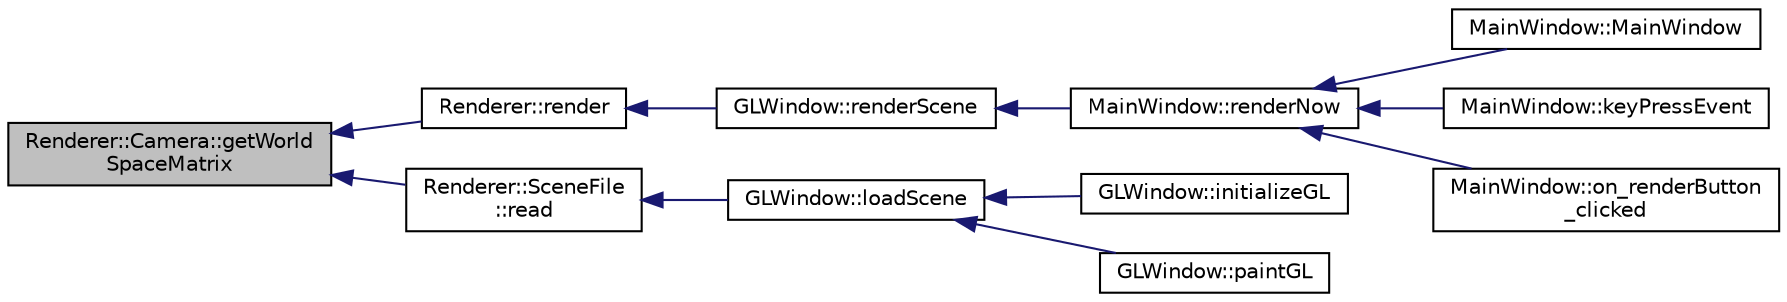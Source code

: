 digraph "Renderer::Camera::getWorldSpaceMatrix"
{
  edge [fontname="Helvetica",fontsize="10",labelfontname="Helvetica",labelfontsize="10"];
  node [fontname="Helvetica",fontsize="10",shape=record];
  rankdir="LR";
  Node1 [label="Renderer::Camera::getWorld\lSpaceMatrix",height=0.2,width=0.4,color="black", fillcolor="grey75", style="filled", fontcolor="black"];
  Node1 -> Node2 [dir="back",color="midnightblue",fontsize="10",style="solid",fontname="Helvetica"];
  Node2 [label="Renderer::render",height=0.2,width=0.4,color="black", fillcolor="white", style="filled",URL="$namespace_renderer.html#ab4e56fa4911b200479ea79e6f43079d0",tooltip="render starts the tracing process, setting up canonical camera space rays and firing them into the sc..."];
  Node2 -> Node3 [dir="back",color="midnightblue",fontsize="10",style="solid",fontname="Helvetica"];
  Node3 [label="GLWindow::renderScene",height=0.2,width=0.4,color="black", fillcolor="white", style="filled",URL="$class_g_l_window.html#afa32b188a2c32efb856380c59f966c50"];
  Node3 -> Node4 [dir="back",color="midnightblue",fontsize="10",style="solid",fontname="Helvetica"];
  Node4 [label="MainWindow::renderNow",height=0.2,width=0.4,color="black", fillcolor="white", style="filled",URL="$class_main_window.html#ab9611cd38a22e0d943734a6f656df484"];
  Node4 -> Node5 [dir="back",color="midnightblue",fontsize="10",style="solid",fontname="Helvetica"];
  Node5 [label="MainWindow::MainWindow",height=0.2,width=0.4,color="black", fillcolor="white", style="filled",URL="$class_main_window.html#a8b244be8b7b7db1b08de2a2acb9409db"];
  Node4 -> Node6 [dir="back",color="midnightblue",fontsize="10",style="solid",fontname="Helvetica"];
  Node6 [label="MainWindow::keyPressEvent",height=0.2,width=0.4,color="black", fillcolor="white", style="filled",URL="$class_main_window.html#a3c2e352934c6318d405c3d2b0e07729c",tooltip="override the keyPressEvent inherited from QObject so we can handle key presses. "];
  Node4 -> Node7 [dir="back",color="midnightblue",fontsize="10",style="solid",fontname="Helvetica"];
  Node7 [label="MainWindow::on_renderButton\l_clicked",height=0.2,width=0.4,color="black", fillcolor="white", style="filled",URL="$class_main_window.html#ad4224ffb01cbd6f9b31b3024053aeeef"];
  Node1 -> Node8 [dir="back",color="midnightblue",fontsize="10",style="solid",fontname="Helvetica"];
  Node8 [label="Renderer::SceneFile\l::read",height=0.2,width=0.4,color="black", fillcolor="white", style="filled",URL="$class_renderer_1_1_scene_file.html#a615a08298e12eec3794cd80ba687c127",tooltip="reads the system path stored in m_sceneFile "];
  Node8 -> Node9 [dir="back",color="midnightblue",fontsize="10",style="solid",fontname="Helvetica"];
  Node9 [label="GLWindow::loadScene",height=0.2,width=0.4,color="black", fillcolor="white", style="filled",URL="$class_g_l_window.html#aed7b270f88867c428887e7c43145988b"];
  Node9 -> Node10 [dir="back",color="midnightblue",fontsize="10",style="solid",fontname="Helvetica"];
  Node10 [label="GLWindow::initializeGL",height=0.2,width=0.4,color="black", fillcolor="white", style="filled",URL="$class_g_l_window.html#a39e39761cd7323806917a217cc7caea5",tooltip="The following methods must be implimented in the sub class this is called when the window is created..."];
  Node9 -> Node11 [dir="back",color="midnightblue",fontsize="10",style="solid",fontname="Helvetica"];
  Node11 [label="GLWindow::paintGL",height=0.2,width=0.4,color="black", fillcolor="white", style="filled",URL="$class_g_l_window.html#a9bd2503dd5f812c10a9481f22ecd3403",tooltip="this is the main gl drawing routine which is called whenever the window needs to be re-drawn ..."];
}
